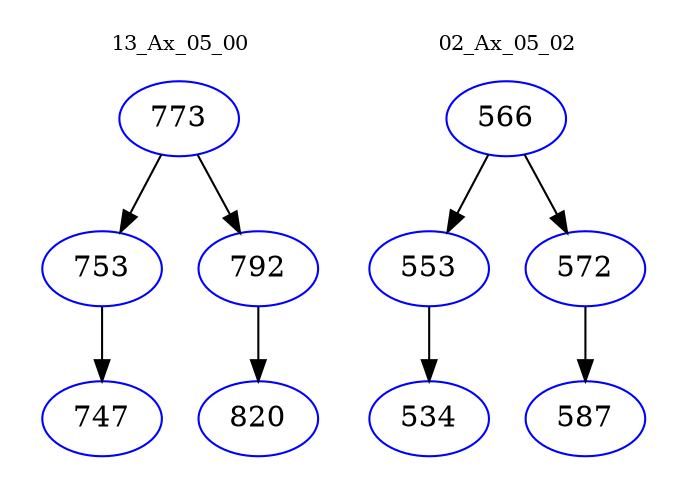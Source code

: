 digraph{
subgraph cluster_0 {
color = white
label = "13_Ax_05_00";
fontsize=10;
T0_773 [label="773", color="blue"]
T0_773 -> T0_753 [color="black"]
T0_753 [label="753", color="blue"]
T0_753 -> T0_747 [color="black"]
T0_747 [label="747", color="blue"]
T0_773 -> T0_792 [color="black"]
T0_792 [label="792", color="blue"]
T0_792 -> T0_820 [color="black"]
T0_820 [label="820", color="blue"]
}
subgraph cluster_1 {
color = white
label = "02_Ax_05_02";
fontsize=10;
T1_566 [label="566", color="blue"]
T1_566 -> T1_553 [color="black"]
T1_553 [label="553", color="blue"]
T1_553 -> T1_534 [color="black"]
T1_534 [label="534", color="blue"]
T1_566 -> T1_572 [color="black"]
T1_572 [label="572", color="blue"]
T1_572 -> T1_587 [color="black"]
T1_587 [label="587", color="blue"]
}
}
